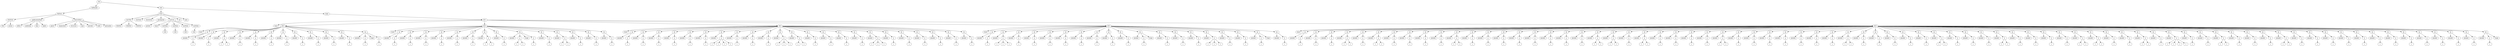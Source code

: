 digraph Tree {
	"t0" [label = "TEI"];
	"t1" [label = "teiHeader"];
	"t2" [label = "fileDesc"];
	"t3" [label = "titleStmt"];
	"t4" [label = "title"];
	"t5" [label = "author"];
	"t6" [label = "publicationStmt"];
	"t7" [label = "editor"];
	"t8" [label = "publisher"];
	"t9" [label = "idno"];
	"t10" [label = "rights"];
	"t11" [label = "SourceDesc"];
	"t12" [label = "genre"];
	"t13" [label = "inspiration"];
	"t14" [label = "structure"];
	"t15" [label = "type"];
	"t16" [label = "periode"];
	"t17" [label = "taille"];
	"t18" [label = "permalien"];
	"t19" [label = "text"];
	"t20" [label = "front"];
	"t21" [label = "docTitle"];
	"t22" [label = "titlePart"];
	"t23" [label = "titlePart"];
	"t24" [label = "titlePart"];
	"t25" [label = "docDate"];
	"t26" [label = "docAuthor"];
	"t27" [label = "docImprint"];
	"t28" [label = "printer"];
	"t29" [label = "castList"];
	"t30" [label = "head"];
	"t31" [label = "castItem"];
	"t32" [label = "role"];
	"t33" [label = "castItem"];
	"t34" [label = "role"];
	"t35" [label = "castItem"];
	"t36" [label = "role"];
	"t37" [label = "castItem"];
	"t38" [label = "role"];
	"t39" [label = "set"];
	"t40" [label = "note"];
	"t41" [label = "body"];
	"t42" [label = "div1"];
	"t43" [label = "head"];
	"t44" [label = "div2"];
	"t45" [label = "head"];
	"t46" [label = "sp"];
	"t47" [label = "speaker"];
	"t48" [label = "p"];
	"t49" [label = "s"];
	"t50" [label = "sp"];
	"t51" [label = "speaker"];
	"t52" [label = "p"];
	"t53" [label = "s"];
	"t54" [label = "sp"];
	"t55" [label = "speaker"];
	"t56" [label = "p"];
	"t57" [label = "s"];
	"t58" [label = "s"];
	"t59" [label = "sp"];
	"t60" [label = "speaker"];
	"t61" [label = "p"];
	"t62" [label = "s"];
	"t63" [label = "sp"];
	"t64" [label = "speaker"];
	"t65" [label = "p"];
	"t66" [label = "s"];
	"t67" [label = "sp"];
	"t68" [label = "speaker"];
	"t69" [label = "p"];
	"t70" [label = "s"];
	"t71" [label = "sp"];
	"t72" [label = "speaker"];
	"t73" [label = "p"];
	"t74" [label = "s"];
	"t75" [label = "sp"];
	"t76" [label = "speaker"];
	"t77" [label = "p"];
	"t78" [label = "s"];
	"t79" [label = "sp"];
	"t80" [label = "speaker"];
	"t81" [label = "p"];
	"t82" [label = "s"];
	"t83" [label = "sp"];
	"t84" [label = "speaker"];
	"t85" [label = "p"];
	"t86" [label = "s"];
	"t87" [label = "sp"];
	"t88" [label = "speaker"];
	"t89" [label = "p"];
	"t90" [label = "s"];
	"t91" [label = "sp"];
	"t92" [label = "speaker"];
	"t93" [label = "p"];
	"t94" [label = "s"];
	"t95" [label = "stage"];
	"t96" [label = "p"];
	"t97" [label = "s"];
	"t98" [label = "div2"];
	"t99" [label = "head"];
	"t100" [label = "sp"];
	"t101" [label = "speaker"];
	"t102" [label = "p"];
	"t103" [label = "s"];
	"t104" [label = "sp"];
	"t105" [label = "speaker"];
	"t106" [label = "p"];
	"t107" [label = "s"];
	"t108" [label = "sp"];
	"t109" [label = "speaker"];
	"t110" [label = "p"];
	"t111" [label = "s"];
	"t112" [label = "sp"];
	"t113" [label = "speaker"];
	"t114" [label = "p"];
	"t115" [label = "s"];
	"t116" [label = "sp"];
	"t117" [label = "speaker"];
	"t118" [label = "p"];
	"t119" [label = "s"];
	"t120" [label = "sp"];
	"t121" [label = "speaker"];
	"t122" [label = "p"];
	"t123" [label = "s"];
	"t124" [label = "sp"];
	"t125" [label = "speaker"];
	"t126" [label = "p"];
	"t127" [label = "s"];
	"t128" [label = "s"];
	"t129" [label = "sp"];
	"t130" [label = "speaker"];
	"t131" [label = "p"];
	"t132" [label = "s"];
	"t133" [label = "sp"];
	"t134" [label = "speaker"];
	"t135" [label = "p"];
	"t136" [label = "s"];
	"t137" [label = "s"];
	"t138" [label = "stage"];
	"t139" [label = "p"];
	"t140" [label = "s"];
	"t141" [label = "sp"];
	"t142" [label = "speaker"];
	"t143" [label = "p"];
	"t144" [label = "s"];
	"t145" [label = "sp"];
	"t146" [label = "speaker"];
	"t147" [label = "p"];
	"t148" [label = "s"];
	"t149" [label = "s"];
	"t150" [label = "sp"];
	"t151" [label = "speaker"];
	"t152" [label = "p"];
	"t153" [label = "s"];
	"t154" [label = "sp"];
	"t155" [label = "speaker"];
	"t156" [label = "p"];
	"t157" [label = "s"];
	"t158" [label = "sp"];
	"t159" [label = "speaker"];
	"t160" [label = "p"];
	"t161" [label = "s"];
	"t162" [label = "div2"];
	"t163" [label = "head"];
	"t164" [label = "sp"];
	"t165" [label = "speaker"];
	"t166" [label = "p"];
	"t167" [label = "s"];
	"t168" [label = "sp"];
	"t169" [label = "speaker"];
	"t170" [label = "p"];
	"t171" [label = "s"];
	"t172" [label = "sp"];
	"t173" [label = "speaker"];
	"t174" [label = "p"];
	"t175" [label = "s"];
	"t176" [label = "sp"];
	"t177" [label = "speaker"];
	"t178" [label = "p"];
	"t179" [label = "s"];
	"t180" [label = "sp"];
	"t181" [label = "speaker"];
	"t182" [label = "p"];
	"t183" [label = "s"];
	"t184" [label = "sp"];
	"t185" [label = "speaker"];
	"t186" [label = "p"];
	"t187" [label = "s"];
	"t188" [label = "sp"];
	"t189" [label = "speaker"];
	"t190" [label = "p"];
	"t191" [label = "s"];
	"t192" [label = "s"];
	"t193" [label = "s"];
	"t194" [label = "s"];
	"t195" [label = "sp"];
	"t196" [label = "speaker"];
	"t197" [label = "p"];
	"t198" [label = "s"];
	"t199" [label = "sp"];
	"t200" [label = "speaker"];
	"t201" [label = "p"];
	"t202" [label = "s"];
	"t203" [label = "sp"];
	"t204" [label = "speaker"];
	"t205" [label = "p"];
	"t206" [label = "s"];
	"t207" [label = "sp"];
	"t208" [label = "speaker"];
	"t209" [label = "p"];
	"t210" [label = "s"];
	"t211" [label = "s"];
	"t212" [label = "s"];
	"t213" [label = "sp"];
	"t214" [label = "speaker"];
	"t215" [label = "p"];
	"t216" [label = "s"];
	"t217" [label = "s"];
	"t218" [label = "sp"];
	"t219" [label = "speaker"];
	"t220" [label = "p"];
	"t221" [label = "s"];
	"t222" [label = "sp"];
	"t223" [label = "speaker"];
	"t224" [label = "p"];
	"t225" [label = "s"];
	"t226" [label = "sp"];
	"t227" [label = "speaker"];
	"t228" [label = "p"];
	"t229" [label = "s"];
	"t230" [label = "sp"];
	"t231" [label = "speaker"];
	"t232" [label = "p"];
	"t233" [label = "s"];
	"t234" [label = "sp"];
	"t235" [label = "speaker"];
	"t236" [label = "p"];
	"t237" [label = "s"];
	"t238" [label = "s"];
	"t239" [label = "s"];
	"t240" [label = "sp"];
	"t241" [label = "speaker"];
	"t242" [label = "p"];
	"t243" [label = "s"];
	"t244" [label = "sp"];
	"t245" [label = "speaker"];
	"t246" [label = "p"];
	"t247" [label = "s"];
	"t248" [label = "sp"];
	"t249" [label = "speaker"];
	"t250" [label = "p"];
	"t251" [label = "s"];
	"t252" [label = "sp"];
	"t253" [label = "speaker"];
	"t254" [label = "p"];
	"t255" [label = "s"];
	"t256" [label = "sp"];
	"t257" [label = "speaker"];
	"t258" [label = "p"];
	"t259" [label = "s"];
	"t260" [label = "sp"];
	"t261" [label = "speaker"];
	"t262" [label = "p"];
	"t263" [label = "s"];
	"t264" [label = "div2"];
	"t265" [label = "head"];
	"t266" [label = "sp"];
	"t267" [label = "speaker"];
	"t268" [label = "p"];
	"t269" [label = "s"];
	"t270" [label = "sp"];
	"t271" [label = "speaker"];
	"t272" [label = "p"];
	"t273" [label = "s"];
	"t274" [label = "s"];
	"t275" [label = "s"];
	"t276" [label = "sp"];
	"t277" [label = "speaker"];
	"t278" [label = "p"];
	"t279" [label = "s"];
	"t280" [label = "sp"];
	"t281" [label = "speaker"];
	"t282" [label = "p"];
	"t283" [label = "s"];
	"t284" [label = "sp"];
	"t285" [label = "speaker"];
	"t286" [label = "p"];
	"t287" [label = "s"];
	"t288" [label = "sp"];
	"t289" [label = "speaker"];
	"t290" [label = "p"];
	"t291" [label = "s"];
	"t292" [label = "sp"];
	"t293" [label = "speaker"];
	"t294" [label = "p"];
	"t295" [label = "s"];
	"t296" [label = "sp"];
	"t297" [label = "speaker"];
	"t298" [label = "p"];
	"t299" [label = "s"];
	"t300" [label = "sp"];
	"t301" [label = "speaker"];
	"t302" [label = "p"];
	"t303" [label = "s"];
	"t304" [label = "sp"];
	"t305" [label = "speaker"];
	"t306" [label = "p"];
	"t307" [label = "s"];
	"t308" [label = "sp"];
	"t309" [label = "speaker"];
	"t310" [label = "p"];
	"t311" [label = "s"];
	"t312" [label = "stage"];
	"t313" [label = "sp"];
	"t314" [label = "speaker"];
	"t315" [label = "p"];
	"t316" [label = "s"];
	"t317" [label = "sp"];
	"t318" [label = "speaker"];
	"t319" [label = "p"];
	"t320" [label = "s"];
	"t321" [label = "sp"];
	"t322" [label = "speaker"];
	"t323" [label = "p"];
	"t324" [label = "s"];
	"t325" [label = "sp"];
	"t326" [label = "speaker"];
	"t327" [label = "p"];
	"t328" [label = "s"];
	"t329" [label = "s"];
	"t330" [label = "s"];
	"t331" [label = "sp"];
	"t332" [label = "speaker"];
	"t333" [label = "p"];
	"t334" [label = "s"];
	"t335" [label = "sp"];
	"t336" [label = "speaker"];
	"t337" [label = "p"];
	"t338" [label = "s"];
	"t339" [label = "sp"];
	"t340" [label = "speaker"];
	"t341" [label = "p"];
	"t342" [label = "s"];
	"t343" [label = "stage"];
	"t344" [label = "sp"];
	"t345" [label = "speaker"];
	"t346" [label = "p"];
	"t347" [label = "s"];
	"t348" [label = "div2"];
	"t349" [label = "head"];
	"t350" [label = "sp"];
	"t351" [label = "speaker"];
	"t352" [label = "p"];
	"t353" [label = "s"];
	"t354" [label = "sp"];
	"t355" [label = "speaker"];
	"t356" [label = "p"];
	"t357" [label = "s"];
	"t358" [label = "sp"];
	"t359" [label = "speaker"];
	"t360" [label = "p"];
	"t361" [label = "s"];
	"t362" [label = "sp"];
	"t363" [label = "speaker"];
	"t364" [label = "p"];
	"t365" [label = "s"];
	"t366" [label = "s"];
	"t367" [label = "sp"];
	"t368" [label = "speaker"];
	"t369" [label = "p"];
	"t370" [label = "s"];
	"t371" [label = "sp"];
	"t372" [label = "speaker"];
	"t373" [label = "p"];
	"t374" [label = "s"];
	"t375" [label = "s"];
	"t376" [label = "sp"];
	"t377" [label = "speaker"];
	"t378" [label = "p"];
	"t379" [label = "s"];
	"t380" [label = "sp"];
	"t381" [label = "speaker"];
	"t382" [label = "p"];
	"t383" [label = "s"];
	"t384" [label = "sp"];
	"t385" [label = "speaker"];
	"t386" [label = "p"];
	"t387" [label = "s"];
	"t388" [label = "sp"];
	"t389" [label = "speaker"];
	"t390" [label = "p"];
	"t391" [label = "s"];
	"t392" [label = "sp"];
	"t393" [label = "speaker"];
	"t394" [label = "p"];
	"t395" [label = "s"];
	"t396" [label = "s"];
	"t397" [label = "sp"];
	"t398" [label = "speaker"];
	"t399" [label = "p"];
	"t400" [label = "s"];
	"t401" [label = "sp"];
	"t402" [label = "speaker"];
	"t403" [label = "p"];
	"t404" [label = "s"];
	"t405" [label = "sp"];
	"t406" [label = "speaker"];
	"t407" [label = "p"];
	"t408" [label = "s"];
	"t409" [label = "sp"];
	"t410" [label = "speaker"];
	"t411" [label = "p"];
	"t412" [label = "s"];
	"t413" [label = "sp"];
	"t414" [label = "speaker"];
	"t415" [label = "p"];
	"t416" [label = "s"];
	"t417" [label = "sp"];
	"t418" [label = "speaker"];
	"t419" [label = "p"];
	"t420" [label = "s"];
	"t421" [label = "sp"];
	"t422" [label = "speaker"];
	"t423" [label = "p"];
	"t424" [label = "s"];
	"t425" [label = "sp"];
	"t426" [label = "speaker"];
	"t427" [label = "p"];
	"t428" [label = "s"];
	"t429" [label = "sp"];
	"t430" [label = "speaker"];
	"t431" [label = "p"];
	"t432" [label = "s"];
	"t433" [label = "s"];
	"t434" [label = "sp"];
	"t435" [label = "speaker"];
	"t436" [label = "p"];
	"t437" [label = "s"];
	"t438" [label = "s"];
	"t439" [label = "sp"];
	"t440" [label = "speaker"];
	"t441" [label = "p"];
	"t442" [label = "s"];
	"t443" [label = "sp"];
	"t444" [label = "speaker"];
	"t445" [label = "p"];
	"t446" [label = "s"];
	"t447" [label = "s"];
	"t448" [label = "sp"];
	"t449" [label = "speaker"];
	"t450" [label = "p"];
	"t451" [label = "s"];
	"t452" [label = "sp"];
	"t453" [label = "speaker"];
	"t454" [label = "p"];
	"t455" [label = "s"];
	"t456" [label = "sp"];
	"t457" [label = "speaker"];
	"t458" [label = "p"];
	"t459" [label = "s"];
	"t460" [label = "sp"];
	"t461" [label = "speaker"];
	"t462" [label = "p"];
	"t463" [label = "s"];
	"t464" [label = "sp"];
	"t465" [label = "speaker"];
	"t466" [label = "p"];
	"t467" [label = "s"];
	"t468" [label = "s"];
	"t469" [label = "sp"];
	"t470" [label = "speaker"];
	"t471" [label = "p"];
	"t472" [label = "s"];
	"t473" [label = "sp"];
	"t474" [label = "speaker"];
	"t475" [label = "p"];
	"t476" [label = "s"];
	"t477" [label = "sp"];
	"t478" [label = "speaker"];
	"t479" [label = "p"];
	"t480" [label = "s"];
	"t481" [label = "sp"];
	"t482" [label = "speaker"];
	"t483" [label = "p"];
	"t484" [label = "s"];
	"t485" [label = "sp"];
	"t486" [label = "speaker"];
	"t487" [label = "p"];
	"t488" [label = "s"];
	"t489" [label = "sp"];
	"t490" [label = "speaker"];
	"t491" [label = "p"];
	"t492" [label = "s"];
	"t493" [label = "sp"];
	"t494" [label = "speaker"];
	"t495" [label = "p"];
	"t496" [label = "s"];
	"t497" [label = "sp"];
	"t498" [label = "speaker"];
	"t499" [label = "p"];
	"t500" [label = "s"];
	"t501" [label = "s"];
	"t502" [label = "sp"];
	"t503" [label = "speaker"];
	"t504" [label = "p"];
	"t505" [label = "s"];
	"t506" [label = "sp"];
	"t507" [label = "speaker"];
	"t508" [label = "p"];
	"t509" [label = "s"];
	"t510" [label = "sp"];
	"t511" [label = "speaker"];
	"t512" [label = "p"];
	"t513" [label = "s"];
	"t514" [label = "sp"];
	"t515" [label = "speaker"];
	"t516" [label = "p"];
	"t517" [label = "s"];
	"t518" [label = "sp"];
	"t519" [label = "speaker"];
	"t520" [label = "p"];
	"t521" [label = "s"];
	"t522" [label = "sp"];
	"t523" [label = "speaker"];
	"t524" [label = "p"];
	"t525" [label = "s"];
	"t526" [label = "s"];
	"t527" [label = "sp"];
	"t528" [label = "speaker"];
	"t529" [label = "p"];
	"t530" [label = "s"];
	"t531" [label = "sp"];
	"t532" [label = "speaker"];
	"t533" [label = "p"];
	"t534" [label = "s"];
	"t535" [label = "sp"];
	"t536" [label = "speaker"];
	"t537" [label = "p"];
	"t538" [label = "s"];
	"t539" [label = "sp"];
	"t540" [label = "speaker"];
	"t541" [label = "p"];
	"t542" [label = "s"];
	"t543" [label = "s"];
	"t544" [label = "sp"];
	"t545" [label = "speaker"];
	"t546" [label = "p"];
	"t547" [label = "s"];
	"t548" [label = "sp"];
	"t549" [label = "speaker"];
	"t550" [label = "p"];
	"t551" [label = "s"];
	"t552" [label = "sp"];
	"t553" [label = "speaker"];
	"t554" [label = "p"];
	"t555" [label = "s"];
	"t556" [label = "sp"];
	"t557" [label = "speaker"];
	"t558" [label = "p"];
	"t559" [label = "s"];
	"t560" [label = "sp"];
	"t561" [label = "speaker"];
	"t562" [label = "p"];
	"t563" [label = "s"];
	"t564" [label = "s"];
	"t565" [label = "sp"];
	"t566" [label = "speaker"];
	"t567" [label = "p"];
	"t568" [label = "s"];
	"t569" [label = "s"];
	"t570" [label = "sp"];
	"t571" [label = "speaker"];
	"t572" [label = "p"];
	"t573" [label = "s"];
	"t574" [label = "sp"];
	"t575" [label = "speaker"];
	"t576" [label = "p"];
	"t577" [label = "s"];
	"t578" [label = "sp"];
	"t579" [label = "speaker"];
	"t580" [label = "p"];
	"t581" [label = "s"];
	"t582" [label = "s"];
	"t583" [label = "sp"];
	"t584" [label = "speaker"];
	"t585" [label = "p"];
	"t586" [label = "s"];
	"t587" [label = "sp"];
	"t588" [label = "speaker"];
	"t589" [label = "p"];
	"t590" [label = "s"];
	"t591" [label = "s"];
	"t592" [label = "s"];
	"t593" [label = "s"];
	"t594" [label = "sp"];
	"t595" [label = "speaker"];
	"t596" [label = "p"];
	"t597" [label = "s"];
	"t598" [label = "sp"];
	"t599" [label = "speaker"];
	"t600" [label = "p"];
	"t601" [label = "s"];
	"t602" [label = "sp"];
	"t603" [label = "speaker"];
	"t604" [label = "p"];
	"t605" [label = "s"];
	"t606" [label = "s"];
	"t607" [label = "sp"];
	"t608" [label = "speaker"];
	"t609" [label = "p"];
	"t610" [label = "s"];
	"t611" [label = "sp"];
	"t612" [label = "speaker"];
	"t613" [label = "p"];
	"t614" [label = "s"];
	"t615" [label = "sp"];
	"t616" [label = "speaker"];
	"t617" [label = "p"];
	"t618" [label = "s"];
	"t619" [label = "sp"];
	"t620" [label = "speaker"];
	"t621" [label = "p"];
	"t622" [label = "s"];
	"t623" [label = "s"];
	"t624" [label = "sp"];
	"t625" [label = "speaker"];
	"t626" [label = "p"];
	"t627" [label = "s"];
	"t628" [label = "sp"];
	"t629" [label = "speaker"];
	"t630" [label = "p"];
	"t631" [label = "s"];
	"t632" [label = "sp"];
	"t633" [label = "speaker"];
	"t634" [label = "p"];
	"t635" [label = "s"];
	"t636" [label = "sp"];
	"t637" [label = "speaker"];
	"t638" [label = "p"];
	"t639" [label = "s"];
	"t640" [label = "sp"];
	"t641" [label = "speaker"];
	"t642" [label = "p"];
	"t643" [label = "s"];
	"t644" [label = "sp"];
	"t645" [label = "speaker"];
	"t646" [label = "p"];
	"t647" [label = "s"];
	"t648" [label = "sp"];
	"t649" [label = "speaker"];
	"t650" [label = "p"];
	"t651" [label = "s"];
	"t652" [label = "sp"];
	"t653" [label = "speaker"];
	"t654" [label = "p"];
	"t655" [label = "s"];
	"t656" [label = "sp"];
	"t657" [label = "speaker"];
	"t658" [label = "p"];
	"t659" [label = "s"];
	"t660" [label = "sp"];
	"t661" [label = "speaker"];
	"t662" [label = "p"];
	"t663" [label = "s"];
	"t664" [label = "sp"];
	"t665" [label = "speaker"];
	"t666" [label = "p"];
	"t667" [label = "s"];
	"t668" [label = "sp"];
	"t669" [label = "speaker"];
	"t670" [label = "p"];
	"t671" [label = "s"];
	"t672" [label = "sp"];
	"t673" [label = "speaker"];
	"t674" [label = "p"];
	"t675" [label = "s"];
	"t676" [label = "stage"];
	"t0" -> "t1";
	"t1" -> "t2";
	"t2" -> "t3";
	"t3" -> "t4";
	"t3" -> "t5";
	"t2" -> "t6";
	"t6" -> "t7";
	"t6" -> "t8";
	"t6" -> "t9";
	"t6" -> "t10";
	"t2" -> "t11";
	"t11" -> "t12";
	"t11" -> "t13";
	"t11" -> "t14";
	"t11" -> "t15";
	"t11" -> "t16";
	"t11" -> "t17";
	"t11" -> "t18";
	"t0" -> "t19";
	"t19" -> "t20";
	"t20" -> "t21";
	"t21" -> "t22";
	"t21" -> "t23";
	"t21" -> "t24";
	"t20" -> "t25";
	"t20" -> "t26";
	"t20" -> "t27";
	"t27" -> "t28";
	"t20" -> "t29";
	"t29" -> "t30";
	"t29" -> "t31";
	"t31" -> "t32";
	"t29" -> "t33";
	"t33" -> "t34";
	"t29" -> "t35";
	"t35" -> "t36";
	"t29" -> "t37";
	"t37" -> "t38";
	"t20" -> "t39";
	"t20" -> "t40";
	"t19" -> "t41";
	"t41" -> "t42";
	"t42" -> "t43";
	"t42" -> "t44";
	"t44" -> "t45";
	"t44" -> "t46";
	"t46" -> "t47";
	"t46" -> "t48";
	"t48" -> "t49";
	"t44" -> "t50";
	"t50" -> "t51";
	"t50" -> "t52";
	"t52" -> "t53";
	"t44" -> "t54";
	"t54" -> "t55";
	"t54" -> "t56";
	"t56" -> "t57";
	"t56" -> "t58";
	"t44" -> "t59";
	"t59" -> "t60";
	"t59" -> "t61";
	"t61" -> "t62";
	"t44" -> "t63";
	"t63" -> "t64";
	"t63" -> "t65";
	"t65" -> "t66";
	"t44" -> "t67";
	"t67" -> "t68";
	"t67" -> "t69";
	"t69" -> "t70";
	"t44" -> "t71";
	"t71" -> "t72";
	"t71" -> "t73";
	"t73" -> "t74";
	"t44" -> "t75";
	"t75" -> "t76";
	"t75" -> "t77";
	"t77" -> "t78";
	"t44" -> "t79";
	"t79" -> "t80";
	"t79" -> "t81";
	"t81" -> "t82";
	"t44" -> "t83";
	"t83" -> "t84";
	"t83" -> "t85";
	"t85" -> "t86";
	"t44" -> "t87";
	"t87" -> "t88";
	"t87" -> "t89";
	"t89" -> "t90";
	"t44" -> "t91";
	"t91" -> "t92";
	"t91" -> "t93";
	"t93" -> "t94";
	"t91" -> "t95";
	"t91" -> "t96";
	"t96" -> "t97";
	"t42" -> "t98";
	"t98" -> "t99";
	"t98" -> "t100";
	"t100" -> "t101";
	"t100" -> "t102";
	"t102" -> "t103";
	"t98" -> "t104";
	"t104" -> "t105";
	"t104" -> "t106";
	"t106" -> "t107";
	"t98" -> "t108";
	"t108" -> "t109";
	"t108" -> "t110";
	"t110" -> "t111";
	"t98" -> "t112";
	"t112" -> "t113";
	"t112" -> "t114";
	"t114" -> "t115";
	"t98" -> "t116";
	"t116" -> "t117";
	"t116" -> "t118";
	"t118" -> "t119";
	"t98" -> "t120";
	"t120" -> "t121";
	"t120" -> "t122";
	"t122" -> "t123";
	"t98" -> "t124";
	"t124" -> "t125";
	"t124" -> "t126";
	"t126" -> "t127";
	"t126" -> "t128";
	"t98" -> "t129";
	"t129" -> "t130";
	"t129" -> "t131";
	"t131" -> "t132";
	"t98" -> "t133";
	"t133" -> "t134";
	"t133" -> "t135";
	"t135" -> "t136";
	"t135" -> "t137";
	"t133" -> "t138";
	"t133" -> "t139";
	"t139" -> "t140";
	"t98" -> "t141";
	"t141" -> "t142";
	"t141" -> "t143";
	"t143" -> "t144";
	"t98" -> "t145";
	"t145" -> "t146";
	"t145" -> "t147";
	"t147" -> "t148";
	"t147" -> "t149";
	"t98" -> "t150";
	"t150" -> "t151";
	"t150" -> "t152";
	"t152" -> "t153";
	"t98" -> "t154";
	"t154" -> "t155";
	"t154" -> "t156";
	"t156" -> "t157";
	"t98" -> "t158";
	"t158" -> "t159";
	"t158" -> "t160";
	"t160" -> "t161";
	"t42" -> "t162";
	"t162" -> "t163";
	"t162" -> "t164";
	"t164" -> "t165";
	"t164" -> "t166";
	"t166" -> "t167";
	"t162" -> "t168";
	"t168" -> "t169";
	"t168" -> "t170";
	"t170" -> "t171";
	"t162" -> "t172";
	"t172" -> "t173";
	"t172" -> "t174";
	"t174" -> "t175";
	"t162" -> "t176";
	"t176" -> "t177";
	"t176" -> "t178";
	"t178" -> "t179";
	"t162" -> "t180";
	"t180" -> "t181";
	"t180" -> "t182";
	"t182" -> "t183";
	"t162" -> "t184";
	"t184" -> "t185";
	"t184" -> "t186";
	"t186" -> "t187";
	"t162" -> "t188";
	"t188" -> "t189";
	"t188" -> "t190";
	"t190" -> "t191";
	"t190" -> "t192";
	"t190" -> "t193";
	"t190" -> "t194";
	"t162" -> "t195";
	"t195" -> "t196";
	"t195" -> "t197";
	"t197" -> "t198";
	"t162" -> "t199";
	"t199" -> "t200";
	"t199" -> "t201";
	"t201" -> "t202";
	"t162" -> "t203";
	"t203" -> "t204";
	"t203" -> "t205";
	"t205" -> "t206";
	"t162" -> "t207";
	"t207" -> "t208";
	"t207" -> "t209";
	"t209" -> "t210";
	"t209" -> "t211";
	"t209" -> "t212";
	"t162" -> "t213";
	"t213" -> "t214";
	"t213" -> "t215";
	"t215" -> "t216";
	"t215" -> "t217";
	"t162" -> "t218";
	"t218" -> "t219";
	"t218" -> "t220";
	"t220" -> "t221";
	"t162" -> "t222";
	"t222" -> "t223";
	"t222" -> "t224";
	"t224" -> "t225";
	"t162" -> "t226";
	"t226" -> "t227";
	"t226" -> "t228";
	"t228" -> "t229";
	"t162" -> "t230";
	"t230" -> "t231";
	"t230" -> "t232";
	"t232" -> "t233";
	"t162" -> "t234";
	"t234" -> "t235";
	"t234" -> "t236";
	"t236" -> "t237";
	"t236" -> "t238";
	"t236" -> "t239";
	"t162" -> "t240";
	"t240" -> "t241";
	"t240" -> "t242";
	"t242" -> "t243";
	"t162" -> "t244";
	"t244" -> "t245";
	"t244" -> "t246";
	"t246" -> "t247";
	"t162" -> "t248";
	"t248" -> "t249";
	"t248" -> "t250";
	"t250" -> "t251";
	"t162" -> "t252";
	"t252" -> "t253";
	"t252" -> "t254";
	"t254" -> "t255";
	"t162" -> "t256";
	"t256" -> "t257";
	"t256" -> "t258";
	"t258" -> "t259";
	"t162" -> "t260";
	"t260" -> "t261";
	"t260" -> "t262";
	"t262" -> "t263";
	"t42" -> "t264";
	"t264" -> "t265";
	"t264" -> "t266";
	"t266" -> "t267";
	"t266" -> "t268";
	"t268" -> "t269";
	"t264" -> "t270";
	"t270" -> "t271";
	"t270" -> "t272";
	"t272" -> "t273";
	"t272" -> "t274";
	"t272" -> "t275";
	"t264" -> "t276";
	"t276" -> "t277";
	"t276" -> "t278";
	"t278" -> "t279";
	"t264" -> "t280";
	"t280" -> "t281";
	"t280" -> "t282";
	"t282" -> "t283";
	"t264" -> "t284";
	"t284" -> "t285";
	"t284" -> "t286";
	"t286" -> "t287";
	"t264" -> "t288";
	"t288" -> "t289";
	"t288" -> "t290";
	"t290" -> "t291";
	"t264" -> "t292";
	"t292" -> "t293";
	"t292" -> "t294";
	"t294" -> "t295";
	"t264" -> "t296";
	"t296" -> "t297";
	"t296" -> "t298";
	"t298" -> "t299";
	"t264" -> "t300";
	"t300" -> "t301";
	"t300" -> "t302";
	"t302" -> "t303";
	"t264" -> "t304";
	"t304" -> "t305";
	"t304" -> "t306";
	"t306" -> "t307";
	"t264" -> "t308";
	"t308" -> "t309";
	"t308" -> "t310";
	"t310" -> "t311";
	"t308" -> "t312";
	"t264" -> "t313";
	"t313" -> "t314";
	"t313" -> "t315";
	"t315" -> "t316";
	"t264" -> "t317";
	"t317" -> "t318";
	"t317" -> "t319";
	"t319" -> "t320";
	"t264" -> "t321";
	"t321" -> "t322";
	"t321" -> "t323";
	"t323" -> "t324";
	"t264" -> "t325";
	"t325" -> "t326";
	"t325" -> "t327";
	"t327" -> "t328";
	"t327" -> "t329";
	"t327" -> "t330";
	"t264" -> "t331";
	"t331" -> "t332";
	"t331" -> "t333";
	"t333" -> "t334";
	"t264" -> "t335";
	"t335" -> "t336";
	"t335" -> "t337";
	"t337" -> "t338";
	"t264" -> "t339";
	"t339" -> "t340";
	"t339" -> "t341";
	"t341" -> "t342";
	"t339" -> "t343";
	"t264" -> "t344";
	"t344" -> "t345";
	"t344" -> "t346";
	"t346" -> "t347";
	"t42" -> "t348";
	"t348" -> "t349";
	"t348" -> "t350";
	"t350" -> "t351";
	"t350" -> "t352";
	"t352" -> "t353";
	"t348" -> "t354";
	"t354" -> "t355";
	"t354" -> "t356";
	"t356" -> "t357";
	"t348" -> "t358";
	"t358" -> "t359";
	"t358" -> "t360";
	"t360" -> "t361";
	"t348" -> "t362";
	"t362" -> "t363";
	"t362" -> "t364";
	"t364" -> "t365";
	"t364" -> "t366";
	"t348" -> "t367";
	"t367" -> "t368";
	"t367" -> "t369";
	"t369" -> "t370";
	"t348" -> "t371";
	"t371" -> "t372";
	"t371" -> "t373";
	"t373" -> "t374";
	"t373" -> "t375";
	"t348" -> "t376";
	"t376" -> "t377";
	"t376" -> "t378";
	"t378" -> "t379";
	"t348" -> "t380";
	"t380" -> "t381";
	"t380" -> "t382";
	"t382" -> "t383";
	"t348" -> "t384";
	"t384" -> "t385";
	"t384" -> "t386";
	"t386" -> "t387";
	"t348" -> "t388";
	"t388" -> "t389";
	"t388" -> "t390";
	"t390" -> "t391";
	"t348" -> "t392";
	"t392" -> "t393";
	"t392" -> "t394";
	"t394" -> "t395";
	"t394" -> "t396";
	"t348" -> "t397";
	"t397" -> "t398";
	"t397" -> "t399";
	"t399" -> "t400";
	"t348" -> "t401";
	"t401" -> "t402";
	"t401" -> "t403";
	"t403" -> "t404";
	"t348" -> "t405";
	"t405" -> "t406";
	"t405" -> "t407";
	"t407" -> "t408";
	"t348" -> "t409";
	"t409" -> "t410";
	"t409" -> "t411";
	"t411" -> "t412";
	"t348" -> "t413";
	"t413" -> "t414";
	"t413" -> "t415";
	"t415" -> "t416";
	"t348" -> "t417";
	"t417" -> "t418";
	"t417" -> "t419";
	"t419" -> "t420";
	"t348" -> "t421";
	"t421" -> "t422";
	"t421" -> "t423";
	"t423" -> "t424";
	"t348" -> "t425";
	"t425" -> "t426";
	"t425" -> "t427";
	"t427" -> "t428";
	"t348" -> "t429";
	"t429" -> "t430";
	"t429" -> "t431";
	"t431" -> "t432";
	"t431" -> "t433";
	"t348" -> "t434";
	"t434" -> "t435";
	"t434" -> "t436";
	"t436" -> "t437";
	"t436" -> "t438";
	"t348" -> "t439";
	"t439" -> "t440";
	"t439" -> "t441";
	"t441" -> "t442";
	"t348" -> "t443";
	"t443" -> "t444";
	"t443" -> "t445";
	"t445" -> "t446";
	"t445" -> "t447";
	"t348" -> "t448";
	"t448" -> "t449";
	"t448" -> "t450";
	"t450" -> "t451";
	"t348" -> "t452";
	"t452" -> "t453";
	"t452" -> "t454";
	"t454" -> "t455";
	"t348" -> "t456";
	"t456" -> "t457";
	"t456" -> "t458";
	"t458" -> "t459";
	"t348" -> "t460";
	"t460" -> "t461";
	"t460" -> "t462";
	"t462" -> "t463";
	"t348" -> "t464";
	"t464" -> "t465";
	"t464" -> "t466";
	"t466" -> "t467";
	"t466" -> "t468";
	"t348" -> "t469";
	"t469" -> "t470";
	"t469" -> "t471";
	"t471" -> "t472";
	"t348" -> "t473";
	"t473" -> "t474";
	"t473" -> "t475";
	"t475" -> "t476";
	"t348" -> "t477";
	"t477" -> "t478";
	"t477" -> "t479";
	"t479" -> "t480";
	"t348" -> "t481";
	"t481" -> "t482";
	"t481" -> "t483";
	"t483" -> "t484";
	"t348" -> "t485";
	"t485" -> "t486";
	"t485" -> "t487";
	"t487" -> "t488";
	"t348" -> "t489";
	"t489" -> "t490";
	"t489" -> "t491";
	"t491" -> "t492";
	"t348" -> "t493";
	"t493" -> "t494";
	"t493" -> "t495";
	"t495" -> "t496";
	"t348" -> "t497";
	"t497" -> "t498";
	"t497" -> "t499";
	"t499" -> "t500";
	"t499" -> "t501";
	"t348" -> "t502";
	"t502" -> "t503";
	"t502" -> "t504";
	"t504" -> "t505";
	"t348" -> "t506";
	"t506" -> "t507";
	"t506" -> "t508";
	"t508" -> "t509";
	"t348" -> "t510";
	"t510" -> "t511";
	"t510" -> "t512";
	"t512" -> "t513";
	"t348" -> "t514";
	"t514" -> "t515";
	"t514" -> "t516";
	"t516" -> "t517";
	"t348" -> "t518";
	"t518" -> "t519";
	"t518" -> "t520";
	"t520" -> "t521";
	"t348" -> "t522";
	"t522" -> "t523";
	"t522" -> "t524";
	"t524" -> "t525";
	"t524" -> "t526";
	"t348" -> "t527";
	"t527" -> "t528";
	"t527" -> "t529";
	"t529" -> "t530";
	"t348" -> "t531";
	"t531" -> "t532";
	"t531" -> "t533";
	"t533" -> "t534";
	"t348" -> "t535";
	"t535" -> "t536";
	"t535" -> "t537";
	"t537" -> "t538";
	"t348" -> "t539";
	"t539" -> "t540";
	"t539" -> "t541";
	"t541" -> "t542";
	"t541" -> "t543";
	"t348" -> "t544";
	"t544" -> "t545";
	"t544" -> "t546";
	"t546" -> "t547";
	"t348" -> "t548";
	"t548" -> "t549";
	"t548" -> "t550";
	"t550" -> "t551";
	"t348" -> "t552";
	"t552" -> "t553";
	"t552" -> "t554";
	"t554" -> "t555";
	"t348" -> "t556";
	"t556" -> "t557";
	"t556" -> "t558";
	"t558" -> "t559";
	"t348" -> "t560";
	"t560" -> "t561";
	"t560" -> "t562";
	"t562" -> "t563";
	"t562" -> "t564";
	"t348" -> "t565";
	"t565" -> "t566";
	"t565" -> "t567";
	"t567" -> "t568";
	"t567" -> "t569";
	"t348" -> "t570";
	"t570" -> "t571";
	"t570" -> "t572";
	"t572" -> "t573";
	"t348" -> "t574";
	"t574" -> "t575";
	"t574" -> "t576";
	"t576" -> "t577";
	"t348" -> "t578";
	"t578" -> "t579";
	"t578" -> "t580";
	"t580" -> "t581";
	"t580" -> "t582";
	"t348" -> "t583";
	"t583" -> "t584";
	"t583" -> "t585";
	"t585" -> "t586";
	"t348" -> "t587";
	"t587" -> "t588";
	"t587" -> "t589";
	"t589" -> "t590";
	"t589" -> "t591";
	"t589" -> "t592";
	"t589" -> "t593";
	"t348" -> "t594";
	"t594" -> "t595";
	"t594" -> "t596";
	"t596" -> "t597";
	"t348" -> "t598";
	"t598" -> "t599";
	"t598" -> "t600";
	"t600" -> "t601";
	"t348" -> "t602";
	"t602" -> "t603";
	"t602" -> "t604";
	"t604" -> "t605";
	"t604" -> "t606";
	"t348" -> "t607";
	"t607" -> "t608";
	"t607" -> "t609";
	"t609" -> "t610";
	"t348" -> "t611";
	"t611" -> "t612";
	"t611" -> "t613";
	"t613" -> "t614";
	"t348" -> "t615";
	"t615" -> "t616";
	"t615" -> "t617";
	"t617" -> "t618";
	"t348" -> "t619";
	"t619" -> "t620";
	"t619" -> "t621";
	"t621" -> "t622";
	"t621" -> "t623";
	"t348" -> "t624";
	"t624" -> "t625";
	"t624" -> "t626";
	"t626" -> "t627";
	"t348" -> "t628";
	"t628" -> "t629";
	"t628" -> "t630";
	"t630" -> "t631";
	"t348" -> "t632";
	"t632" -> "t633";
	"t632" -> "t634";
	"t634" -> "t635";
	"t348" -> "t636";
	"t636" -> "t637";
	"t636" -> "t638";
	"t638" -> "t639";
	"t348" -> "t640";
	"t640" -> "t641";
	"t640" -> "t642";
	"t642" -> "t643";
	"t348" -> "t644";
	"t644" -> "t645";
	"t644" -> "t646";
	"t646" -> "t647";
	"t348" -> "t648";
	"t648" -> "t649";
	"t648" -> "t650";
	"t650" -> "t651";
	"t348" -> "t652";
	"t652" -> "t653";
	"t652" -> "t654";
	"t654" -> "t655";
	"t348" -> "t656";
	"t656" -> "t657";
	"t656" -> "t658";
	"t658" -> "t659";
	"t348" -> "t660";
	"t660" -> "t661";
	"t660" -> "t662";
	"t662" -> "t663";
	"t348" -> "t664";
	"t664" -> "t665";
	"t664" -> "t666";
	"t666" -> "t667";
	"t348" -> "t668";
	"t668" -> "t669";
	"t668" -> "t670";
	"t670" -> "t671";
	"t348" -> "t672";
	"t672" -> "t673";
	"t672" -> "t674";
	"t674" -> "t675";
	"t672" -> "t676";
}
